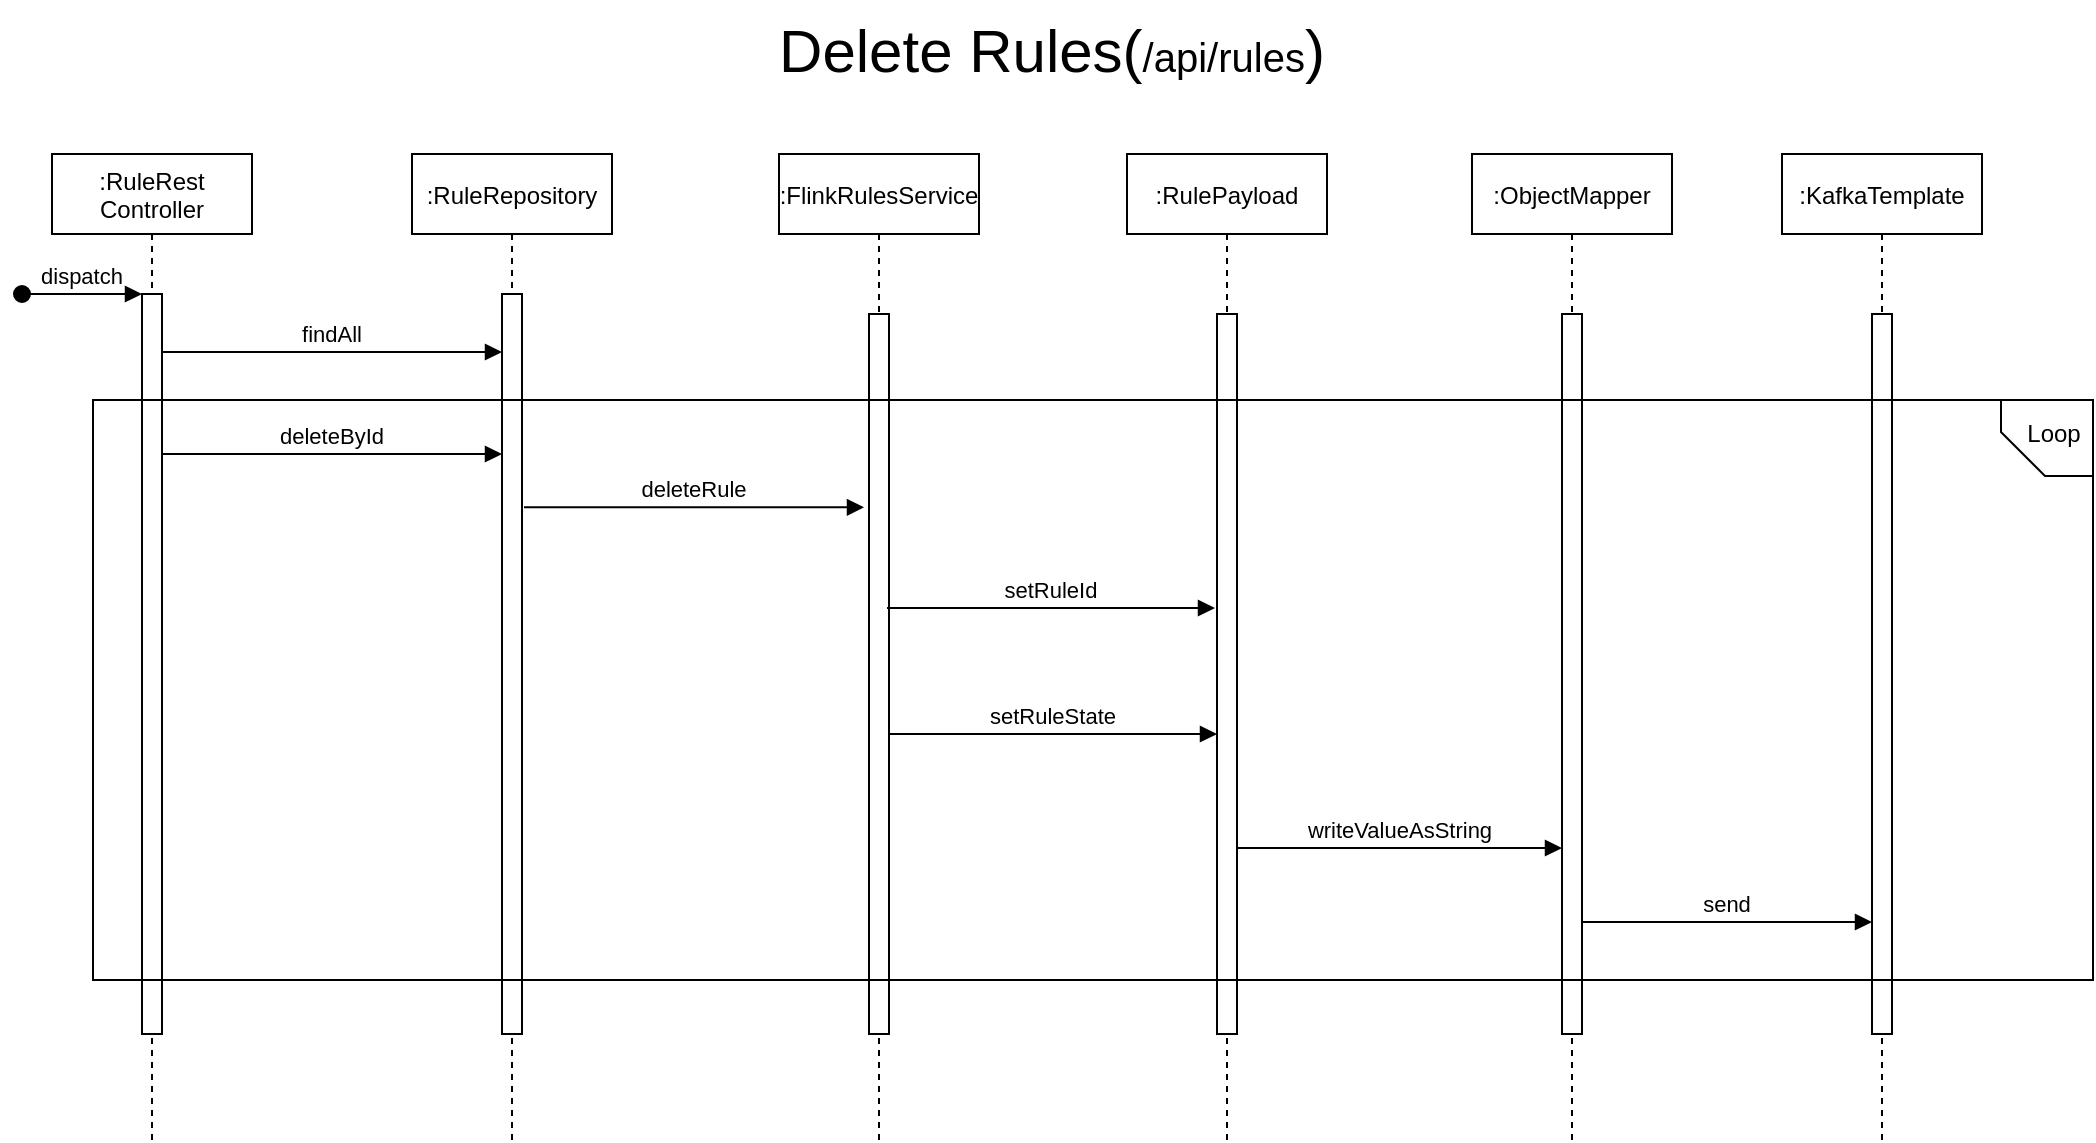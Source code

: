 <mxfile version="14.1.8" type="github">
  <diagram id="3o2MK-m7Qo3AfSyvqGnl" name="Page-1">
    <mxGraphModel dx="1355" dy="-5194" grid="1" gridSize="10" guides="1" tooltips="1" connect="1" arrows="1" fold="1" page="1" pageScale="1" pageWidth="250" pageHeight="500" math="0" shadow="0">
      <root>
        <mxCell id="0" />
        <mxCell id="1" parent="0" />
        <mxCell id="N-8ipe4YRQuSJK7Ao9-s-24" value="&lt;font style=&quot;font-size: 30px&quot;&gt;Delete Rules(&lt;/font&gt;&lt;font style=&quot;font-size: 20px&quot;&gt;/api/rules&lt;/font&gt;&lt;font style=&quot;font-size: 30px&quot;&gt;)&lt;/font&gt;" style="text;html=1;strokeColor=none;fillColor=none;align=center;verticalAlign=middle;whiteSpace=wrap;rounded=0;" vertex="1" parent="1">
          <mxGeometry x="282" y="6080" width="666" height="50" as="geometry" />
        </mxCell>
        <mxCell id="N-8ipe4YRQuSJK7Ao9-s-25" value=":RuleRest&#xa;Controller" style="shape=umlLifeline;perimeter=lifelinePerimeter;container=1;collapsible=0;recursiveResize=0;rounded=0;shadow=0;strokeWidth=1;" vertex="1" parent="1">
          <mxGeometry x="115" y="6157" width="100" height="493" as="geometry" />
        </mxCell>
        <mxCell id="N-8ipe4YRQuSJK7Ao9-s-26" value="" style="points=[];perimeter=orthogonalPerimeter;rounded=0;shadow=0;strokeWidth=1;" vertex="1" parent="N-8ipe4YRQuSJK7Ao9-s-25">
          <mxGeometry x="45" y="70" width="10" height="370" as="geometry" />
        </mxCell>
        <mxCell id="N-8ipe4YRQuSJK7Ao9-s-27" value="dispatch" style="verticalAlign=bottom;startArrow=oval;endArrow=block;startSize=8;shadow=0;strokeWidth=1;" edge="1" parent="N-8ipe4YRQuSJK7Ao9-s-25" target="N-8ipe4YRQuSJK7Ao9-s-26">
          <mxGeometry relative="1" as="geometry">
            <mxPoint x="-15" y="70" as="sourcePoint" />
          </mxGeometry>
        </mxCell>
        <mxCell id="N-8ipe4YRQuSJK7Ao9-s-28" value=":RuleRepository" style="shape=umlLifeline;perimeter=lifelinePerimeter;container=1;collapsible=0;recursiveResize=0;rounded=0;shadow=0;strokeWidth=1;" vertex="1" parent="1">
          <mxGeometry x="295" y="6157" width="100" height="493" as="geometry" />
        </mxCell>
        <mxCell id="N-8ipe4YRQuSJK7Ao9-s-29" value="" style="points=[];perimeter=orthogonalPerimeter;rounded=0;shadow=0;strokeWidth=1;" vertex="1" parent="N-8ipe4YRQuSJK7Ao9-s-28">
          <mxGeometry x="45" y="70" width="10" height="370" as="geometry" />
        </mxCell>
        <mxCell id="N-8ipe4YRQuSJK7Ao9-s-30" value="deleteById" style="verticalAlign=bottom;endArrow=block;entryX=0;entryY=0;shadow=0;strokeWidth=1;" edge="1" parent="1">
          <mxGeometry relative="1" as="geometry">
            <mxPoint x="170.0" y="6307" as="sourcePoint" />
            <mxPoint x="340.0" y="6307" as="targetPoint" />
          </mxGeometry>
        </mxCell>
        <mxCell id="N-8ipe4YRQuSJK7Ao9-s-31" value=":FlinkRulesService" style="shape=umlLifeline;perimeter=lifelinePerimeter;container=1;collapsible=0;recursiveResize=0;rounded=0;shadow=0;strokeWidth=1;" vertex="1" parent="1">
          <mxGeometry x="478.5" y="6157" width="100" height="493" as="geometry" />
        </mxCell>
        <mxCell id="N-8ipe4YRQuSJK7Ao9-s-32" value="" style="points=[];perimeter=orthogonalPerimeter;rounded=0;shadow=0;strokeWidth=1;" vertex="1" parent="N-8ipe4YRQuSJK7Ao9-s-31">
          <mxGeometry x="45" y="80" width="10" height="360" as="geometry" />
        </mxCell>
        <mxCell id="N-8ipe4YRQuSJK7Ao9-s-33" value="deleteRule" style="verticalAlign=bottom;endArrow=block;entryX=0;entryY=0;shadow=0;strokeWidth=1;" edge="1" parent="1">
          <mxGeometry relative="1" as="geometry">
            <mxPoint x="351" y="6333.66" as="sourcePoint" />
            <mxPoint x="521" y="6333.66" as="targetPoint" />
          </mxGeometry>
        </mxCell>
        <mxCell id="N-8ipe4YRQuSJK7Ao9-s-34" value=":RulePayload" style="shape=umlLifeline;perimeter=lifelinePerimeter;container=1;collapsible=0;recursiveResize=0;rounded=0;shadow=0;strokeWidth=1;" vertex="1" parent="1">
          <mxGeometry x="652.5" y="6157" width="100" height="493" as="geometry" />
        </mxCell>
        <mxCell id="N-8ipe4YRQuSJK7Ao9-s-35" value="" style="points=[];perimeter=orthogonalPerimeter;rounded=0;shadow=0;strokeWidth=1;" vertex="1" parent="N-8ipe4YRQuSJK7Ao9-s-34">
          <mxGeometry x="45" y="80" width="10" height="360" as="geometry" />
        </mxCell>
        <mxCell id="N-8ipe4YRQuSJK7Ao9-s-36" value=":KafkaTemplate" style="shape=umlLifeline;perimeter=lifelinePerimeter;container=1;collapsible=0;recursiveResize=0;rounded=0;shadow=0;strokeWidth=1;" vertex="1" parent="1">
          <mxGeometry x="980" y="6157" width="100" height="493" as="geometry" />
        </mxCell>
        <mxCell id="N-8ipe4YRQuSJK7Ao9-s-37" value="" style="points=[];perimeter=orthogonalPerimeter;rounded=0;shadow=0;strokeWidth=1;" vertex="1" parent="N-8ipe4YRQuSJK7Ao9-s-36">
          <mxGeometry x="45" y="80" width="10" height="360" as="geometry" />
        </mxCell>
        <mxCell id="N-8ipe4YRQuSJK7Ao9-s-38" value="send" style="verticalAlign=bottom;endArrow=block;shadow=0;strokeWidth=1;" edge="1" parent="1">
          <mxGeometry relative="1" as="geometry">
            <mxPoint x="880" y="6541" as="sourcePoint" />
            <mxPoint x="1025" y="6541" as="targetPoint" />
          </mxGeometry>
        </mxCell>
        <mxCell id="N-8ipe4YRQuSJK7Ao9-s-39" value="setRuleState" style="verticalAlign=bottom;endArrow=block;shadow=0;strokeWidth=1;" edge="1" parent="1">
          <mxGeometry relative="1" as="geometry">
            <mxPoint x="533.5" y="6447" as="sourcePoint" />
            <mxPoint x="697.5" y="6447" as="targetPoint" />
          </mxGeometry>
        </mxCell>
        <mxCell id="N-8ipe4YRQuSJK7Ao9-s-40" value="setRuleId" style="verticalAlign=bottom;endArrow=block;shadow=0;strokeWidth=1;" edge="1" parent="1">
          <mxGeometry relative="1" as="geometry">
            <mxPoint x="532.5" y="6384" as="sourcePoint" />
            <mxPoint x="696.5" y="6384" as="targetPoint" />
          </mxGeometry>
        </mxCell>
        <mxCell id="N-8ipe4YRQuSJK7Ao9-s-41" value=":ObjectMapper" style="shape=umlLifeline;perimeter=lifelinePerimeter;container=1;collapsible=0;recursiveResize=0;rounded=0;shadow=0;strokeWidth=1;" vertex="1" parent="1">
          <mxGeometry x="825" y="6157" width="100" height="493" as="geometry" />
        </mxCell>
        <mxCell id="N-8ipe4YRQuSJK7Ao9-s-42" value="" style="points=[];perimeter=orthogonalPerimeter;rounded=0;shadow=0;strokeWidth=1;" vertex="1" parent="N-8ipe4YRQuSJK7Ao9-s-41">
          <mxGeometry x="45" y="80" width="10" height="360" as="geometry" />
        </mxCell>
        <mxCell id="N-8ipe4YRQuSJK7Ao9-s-43" value="writeValueAsString" style="verticalAlign=bottom;endArrow=block;shadow=0;strokeWidth=1;" edge="1" parent="1">
          <mxGeometry relative="1" as="geometry">
            <mxPoint x="707.5" y="6504" as="sourcePoint" />
            <mxPoint x="870" y="6504" as="targetPoint" />
          </mxGeometry>
        </mxCell>
        <mxCell id="N-8ipe4YRQuSJK7Ao9-s-44" value="findAll" style="verticalAlign=bottom;endArrow=block;shadow=0;strokeWidth=1;" edge="1" parent="1">
          <mxGeometry relative="1" as="geometry">
            <mxPoint x="170" y="6256" as="sourcePoint" />
            <mxPoint x="340" y="6256" as="targetPoint" />
          </mxGeometry>
        </mxCell>
        <mxCell id="N-8ipe4YRQuSJK7Ao9-s-45" value="" style="rounded=0;whiteSpace=wrap;html=1;strokeWidth=1;fillColor=none;" vertex="1" parent="1">
          <mxGeometry x="135.5" y="6280" width="1000" height="290" as="geometry" />
        </mxCell>
        <mxCell id="N-8ipe4YRQuSJK7Ao9-s-46" value="" style="shape=card;whiteSpace=wrap;html=1;strokeWidth=1;fillColor=none;rotation=-90;size=22;" vertex="1" parent="1">
          <mxGeometry x="1093.5" y="6276" width="38" height="46" as="geometry" />
        </mxCell>
        <mxCell id="N-8ipe4YRQuSJK7Ao9-s-47" value="Loop" style="text;html=1;strokeColor=none;fillColor=none;align=center;verticalAlign=middle;whiteSpace=wrap;rounded=0;" vertex="1" parent="1">
          <mxGeometry x="1095.5" y="6287" width="40" height="20" as="geometry" />
        </mxCell>
      </root>
    </mxGraphModel>
  </diagram>
</mxfile>
